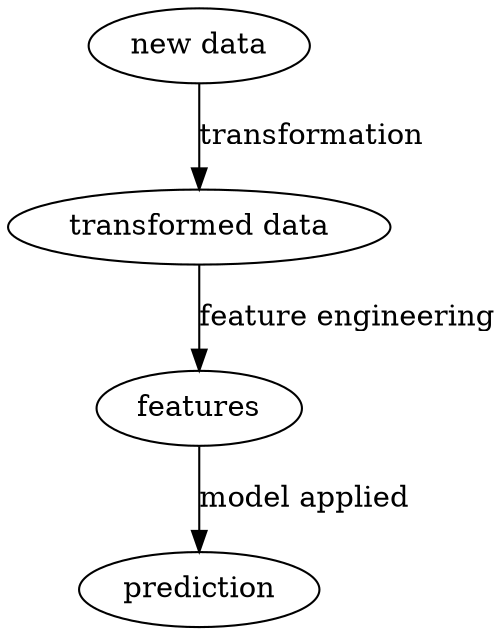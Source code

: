 digraph {
    "new data" -> "transformed data"[label="transformation"];
    "transformed data" -> "features"[label="feature engineering"];
    "features" -> "prediction"[label="model applied"];
}